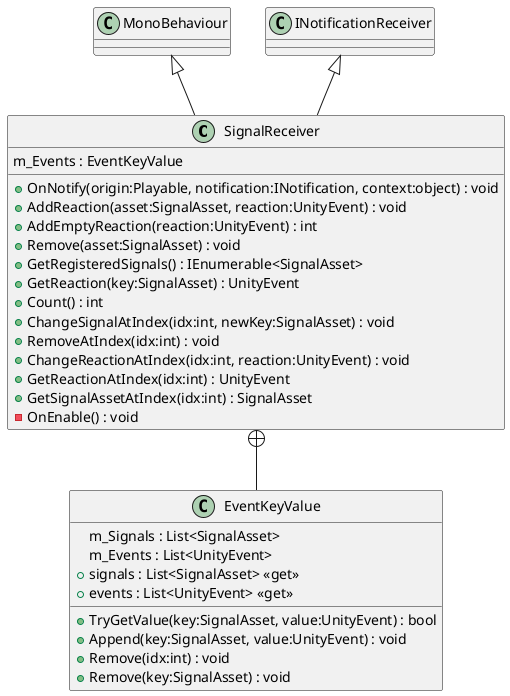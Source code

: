 @startuml
class SignalReceiver {
    m_Events : EventKeyValue
    + OnNotify(origin:Playable, notification:INotification, context:object) : void
    + AddReaction(asset:SignalAsset, reaction:UnityEvent) : void
    + AddEmptyReaction(reaction:UnityEvent) : int
    + Remove(asset:SignalAsset) : void
    + GetRegisteredSignals() : IEnumerable<SignalAsset>
    + GetReaction(key:SignalAsset) : UnityEvent
    + Count() : int
    + ChangeSignalAtIndex(idx:int, newKey:SignalAsset) : void
    + RemoveAtIndex(idx:int) : void
    + ChangeReactionAtIndex(idx:int, reaction:UnityEvent) : void
    + GetReactionAtIndex(idx:int) : UnityEvent
    + GetSignalAssetAtIndex(idx:int) : SignalAsset
    - OnEnable() : void
}
class EventKeyValue {
    m_Signals : List<SignalAsset>
    m_Events : List<UnityEvent>
    + TryGetValue(key:SignalAsset, value:UnityEvent) : bool
    + Append(key:SignalAsset, value:UnityEvent) : void
    + Remove(idx:int) : void
    + Remove(key:SignalAsset) : void
    + signals : List<SignalAsset> <<get>>
    + events : List<UnityEvent> <<get>>
}
MonoBehaviour <|-- SignalReceiver
INotificationReceiver <|-- SignalReceiver
SignalReceiver +-- EventKeyValue
@enduml
